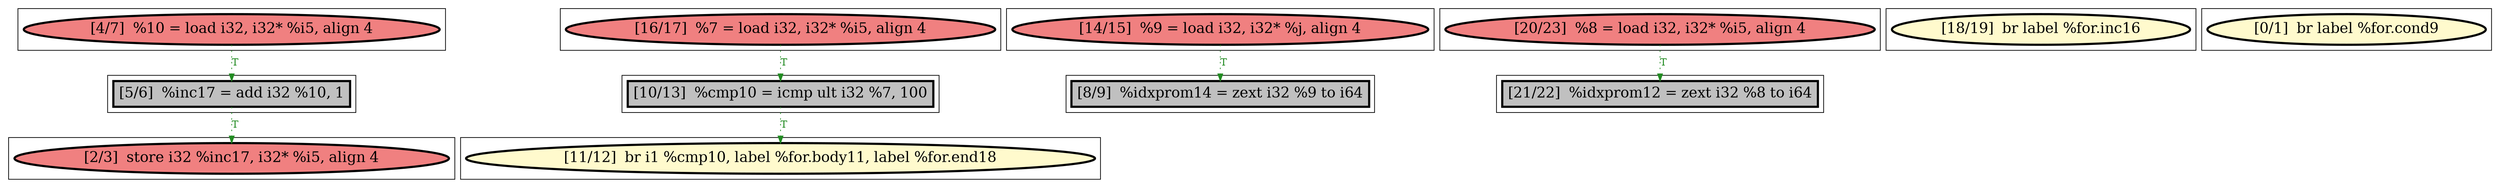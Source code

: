 
digraph G {



node1491->node1489 [style=dotted,color=forestgreen,label="T",fontcolor=forestgreen ]
node1490->node1491 [style=dotted,color=forestgreen,label="T",fontcolor=forestgreen ]
node1499->node1493 [style=dotted,color=forestgreen,label="T",fontcolor=forestgreen ]
node1498->node1492 [style=dotted,color=forestgreen,label="T",fontcolor=forestgreen ]
node1495->node1494 [style=dotted,color=forestgreen,label="T",fontcolor=forestgreen ]
node1497->node1499 [style=dotted,color=forestgreen,label="T",fontcolor=forestgreen ]


subgraph cluster11 {


node1499 [penwidth=3.0,fontsize=20,fillcolor=grey,label="[10/13]  %cmp10 = icmp ult i32 %7, 100",shape=rectangle,style=filled ]



}

subgraph cluster10 {


node1498 [penwidth=3.0,fontsize=20,fillcolor=lightcoral,label="[14/15]  %9 = load i32, i32* %j, align 4",shape=ellipse,style=filled ]



}

subgraph cluster9 {


node1497 [penwidth=3.0,fontsize=20,fillcolor=lightcoral,label="[16/17]  %7 = load i32, i32* %i5, align 4",shape=ellipse,style=filled ]



}

subgraph cluster8 {


node1496 [penwidth=3.0,fontsize=20,fillcolor=lemonchiffon,label="[18/19]  br label %for.inc16",shape=ellipse,style=filled ]



}

subgraph cluster7 {


node1495 [penwidth=3.0,fontsize=20,fillcolor=lightcoral,label="[20/23]  %8 = load i32, i32* %i5, align 4",shape=ellipse,style=filled ]



}

subgraph cluster6 {


node1494 [penwidth=3.0,fontsize=20,fillcolor=grey,label="[21/22]  %idxprom12 = zext i32 %8 to i64",shape=rectangle,style=filled ]



}

subgraph cluster0 {


node1488 [penwidth=3.0,fontsize=20,fillcolor=lemonchiffon,label="[0/1]  br label %for.cond9",shape=ellipse,style=filled ]



}

subgraph cluster5 {


node1493 [penwidth=3.0,fontsize=20,fillcolor=lemonchiffon,label="[11/12]  br i1 %cmp10, label %for.body11, label %for.end18",shape=ellipse,style=filled ]



}

subgraph cluster1 {


node1489 [penwidth=3.0,fontsize=20,fillcolor=lightcoral,label="[2/3]  store i32 %inc17, i32* %i5, align 4",shape=ellipse,style=filled ]



}

subgraph cluster2 {


node1490 [penwidth=3.0,fontsize=20,fillcolor=lightcoral,label="[4/7]  %10 = load i32, i32* %i5, align 4",shape=ellipse,style=filled ]



}

subgraph cluster3 {


node1491 [penwidth=3.0,fontsize=20,fillcolor=grey,label="[5/6]  %inc17 = add i32 %10, 1",shape=rectangle,style=filled ]



}

subgraph cluster4 {


node1492 [penwidth=3.0,fontsize=20,fillcolor=grey,label="[8/9]  %idxprom14 = zext i32 %9 to i64",shape=rectangle,style=filled ]



}

}
